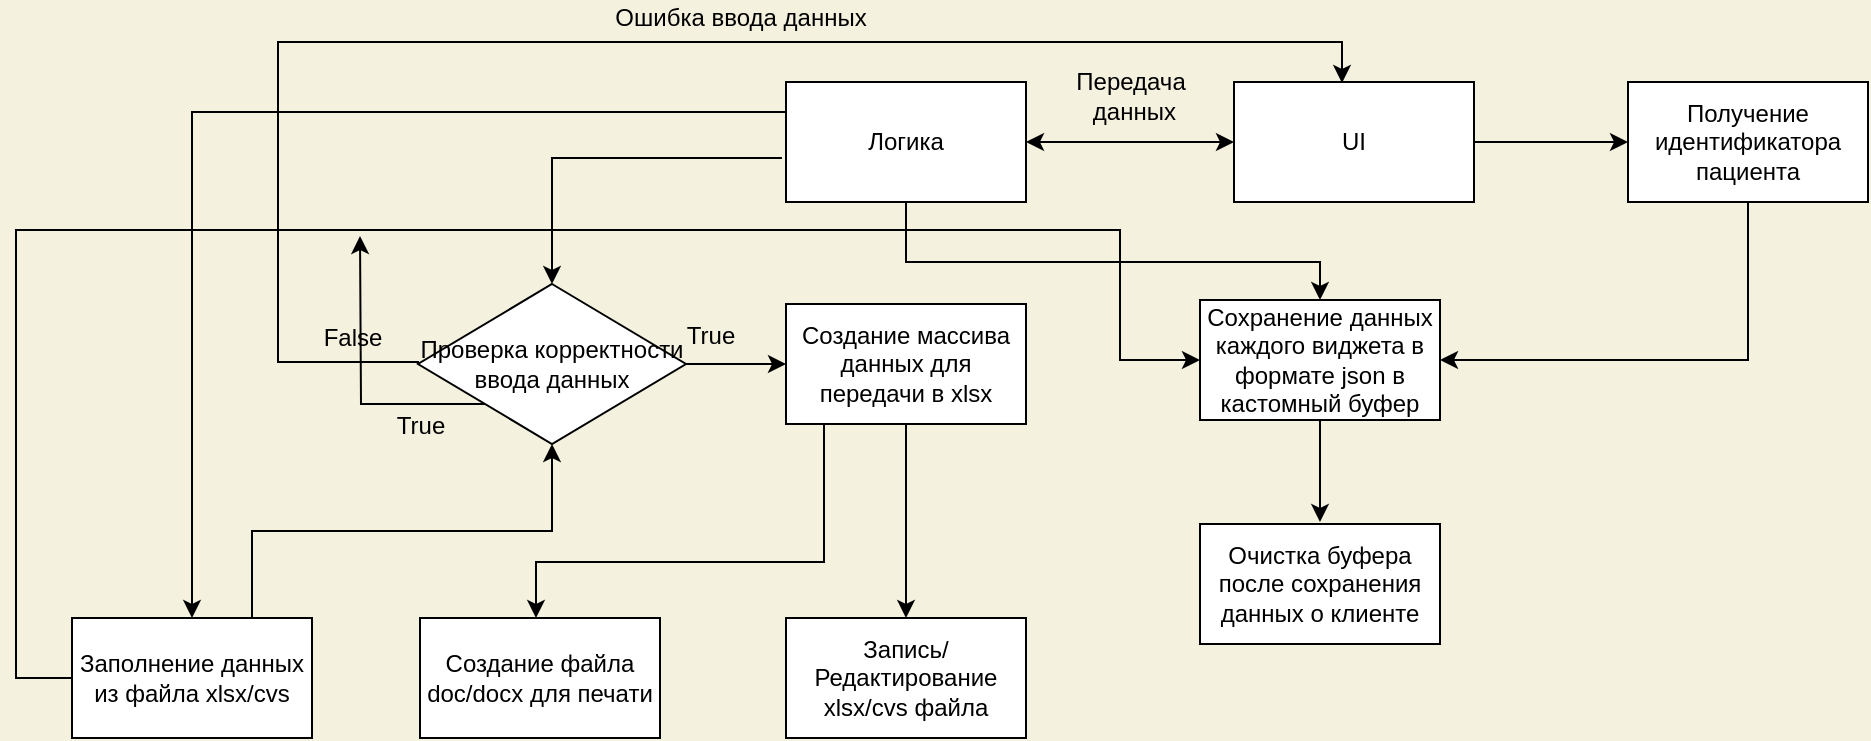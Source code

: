 <mxfile version="16.5.6" type="github" pages="3"><diagram id="EUME-4nJLPaShOcg0Rpn" name="Page-1"><mxGraphModel dx="1186" dy="796" grid="0" gridSize="10" guides="1" tooltips="1" connect="1" arrows="1" fold="1" page="1" pageScale="1" pageWidth="30000" pageHeight="1169" background="#F4F1DE" math="0" shadow="0"><root><mxCell id="0"/><mxCell id="1" parent="0"/><mxCell id="2-fNMXM3kYaus5Lt3lLv-24" style="edgeStyle=orthogonalEdgeStyle;rounded=0;orthogonalLoop=1;jettySize=auto;html=1;exitX=0;exitY=0.25;exitDx=0;exitDy=0;" edge="1" parent="1" source="2-fNMXM3kYaus5Lt3lLv-1" target="2-fNMXM3kYaus5Lt3lLv-23"><mxGeometry relative="1" as="geometry"/></mxCell><mxCell id="2-fNMXM3kYaus5Lt3lLv-33" style="edgeStyle=orthogonalEdgeStyle;rounded=0;orthogonalLoop=1;jettySize=auto;html=1;" edge="1" parent="1" source="2-fNMXM3kYaus5Lt3lLv-1" target="2-fNMXM3kYaus5Lt3lLv-32"><mxGeometry relative="1" as="geometry"><Array as="points"><mxPoint x="729" y="384"/><mxPoint x="936" y="384"/></Array></mxGeometry></mxCell><mxCell id="2-fNMXM3kYaus5Lt3lLv-1" value="Логика" style="rounded=0;whiteSpace=wrap;html=1;" vertex="1" parent="1"><mxGeometry x="669" y="294" width="120" height="60" as="geometry"/></mxCell><mxCell id="2-fNMXM3kYaus5Lt3lLv-30" style="edgeStyle=orthogonalEdgeStyle;rounded=0;orthogonalLoop=1;jettySize=auto;html=1;" edge="1" parent="1" source="2-fNMXM3kYaus5Lt3lLv-2" target="2-fNMXM3kYaus5Lt3lLv-29"><mxGeometry relative="1" as="geometry"/></mxCell><mxCell id="2-fNMXM3kYaus5Lt3lLv-2" value="UI" style="rounded=0;whiteSpace=wrap;html=1;" vertex="1" parent="1"><mxGeometry x="893" y="294" width="120" height="60" as="geometry"/></mxCell><mxCell id="2-fNMXM3kYaus5Lt3lLv-3" value="" style="endArrow=classic;startArrow=classic;html=1;rounded=0;entryX=0;entryY=0.5;entryDx=0;entryDy=0;exitX=1;exitY=0.5;exitDx=0;exitDy=0;" edge="1" parent="1" source="2-fNMXM3kYaus5Lt3lLv-1" target="2-fNMXM3kYaus5Lt3lLv-2"><mxGeometry width="50" height="50" relative="1" as="geometry"><mxPoint x="819" y="356" as="sourcePoint"/><mxPoint x="869" y="306" as="targetPoint"/></mxGeometry></mxCell><mxCell id="2-fNMXM3kYaus5Lt3lLv-18" style="edgeStyle=orthogonalEdgeStyle;rounded=0;orthogonalLoop=1;jettySize=auto;html=1;entryX=0.45;entryY=0.008;entryDx=0;entryDy=0;entryPerimeter=0;exitX=0;exitY=0.5;exitDx=0;exitDy=0;" edge="1" parent="1" source="2-fNMXM3kYaus5Lt3lLv-26" target="2-fNMXM3kYaus5Lt3lLv-2"><mxGeometry relative="1" as="geometry"><mxPoint x="484" y="434" as="sourcePoint"/><Array as="points"><mxPoint x="485" y="434"/><mxPoint x="415" y="434"/><mxPoint x="415" y="274"/><mxPoint x="947" y="274"/></Array></mxGeometry></mxCell><mxCell id="2-fNMXM3kYaus5Lt3lLv-21" style="edgeStyle=orthogonalEdgeStyle;rounded=0;orthogonalLoop=1;jettySize=auto;html=1;exitX=1;exitY=0.5;exitDx=0;exitDy=0;" edge="1" parent="1" source="2-fNMXM3kYaus5Lt3lLv-26" target="2-fNMXM3kYaus5Lt3lLv-7"><mxGeometry relative="1" as="geometry"><mxPoint x="604" y="434" as="sourcePoint"/></mxGeometry></mxCell><mxCell id="2-fNMXM3kYaus5Lt3lLv-6" value="" style="endArrow=classic;html=1;rounded=0;entryX=0.5;entryY=0;entryDx=0;entryDy=0;exitX=-0.017;exitY=0.633;exitDx=0;exitDy=0;exitPerimeter=0;" edge="1" parent="1" source="2-fNMXM3kYaus5Lt3lLv-1" target="2-fNMXM3kYaus5Lt3lLv-26"><mxGeometry width="50" height="50" relative="1" as="geometry"><mxPoint x="667" y="323" as="sourcePoint"/><mxPoint x="544" y="404" as="targetPoint"/><Array as="points"><mxPoint x="552" y="332"/></Array></mxGeometry></mxCell><mxCell id="2-fNMXM3kYaus5Lt3lLv-12" style="edgeStyle=orthogonalEdgeStyle;rounded=0;orthogonalLoop=1;jettySize=auto;html=1;entryX=0.5;entryY=0;entryDx=0;entryDy=0;" edge="1" parent="1" source="2-fNMXM3kYaus5Lt3lLv-7" target="2-fNMXM3kYaus5Lt3lLv-11"><mxGeometry relative="1" as="geometry"/></mxCell><mxCell id="2-fNMXM3kYaus5Lt3lLv-14" style="edgeStyle=orthogonalEdgeStyle;rounded=0;orthogonalLoop=1;jettySize=auto;html=1;exitX=0.192;exitY=0.992;exitDx=0;exitDy=0;exitPerimeter=0;" edge="1" parent="1" source="2-fNMXM3kYaus5Lt3lLv-7" target="2-fNMXM3kYaus5Lt3lLv-13"><mxGeometry relative="1" as="geometry"><Array as="points"><mxPoint x="669" y="464"/><mxPoint x="669" y="453"/><mxPoint x="688" y="453"/><mxPoint x="688" y="534"/><mxPoint x="544" y="534"/></Array></mxGeometry></mxCell><mxCell id="2-fNMXM3kYaus5Lt3lLv-7" value="Создание массива данных для передачи в xlsx" style="rounded=0;whiteSpace=wrap;html=1;" vertex="1" parent="1"><mxGeometry x="669" y="405" width="120" height="60" as="geometry"/></mxCell><mxCell id="2-fNMXM3kYaus5Lt3lLv-10" value="Передача&lt;br&gt;&amp;nbsp;данных" style="text;html=1;align=center;verticalAlign=middle;resizable=0;points=[];autosize=1;strokeColor=none;fillColor=none;" vertex="1" parent="1"><mxGeometry x="808" y="285" width="66" height="32" as="geometry"/></mxCell><mxCell id="2-fNMXM3kYaus5Lt3lLv-11" value="Запись/Редактирование xlsx/cvs файла" style="rounded=0;whiteSpace=wrap;html=1;" vertex="1" parent="1"><mxGeometry x="669" y="562" width="120" height="60" as="geometry"/></mxCell><mxCell id="2-fNMXM3kYaus5Lt3lLv-13" value="Создание файла doc/docx для печати" style="rounded=0;whiteSpace=wrap;html=1;" vertex="1" parent="1"><mxGeometry x="486" y="562" width="120" height="60" as="geometry"/></mxCell><mxCell id="2-fNMXM3kYaus5Lt3lLv-19" value="Ошибка ввода данных" style="text;html=1;align=center;verticalAlign=middle;resizable=0;points=[];autosize=1;strokeColor=none;fillColor=none;" vertex="1" parent="1"><mxGeometry x="577" y="253" width="138" height="18" as="geometry"/></mxCell><mxCell id="2-fNMXM3kYaus5Lt3lLv-20" value="False" style="text;html=1;align=center;verticalAlign=middle;resizable=0;points=[];autosize=1;strokeColor=none;fillColor=none;" vertex="1" parent="1"><mxGeometry x="432" y="413" width="40" height="18" as="geometry"/></mxCell><mxCell id="2-fNMXM3kYaus5Lt3lLv-22" value="True" style="text;html=1;align=center;verticalAlign=middle;resizable=0;points=[];autosize=1;strokeColor=none;fillColor=none;" vertex="1" parent="1"><mxGeometry x="614" y="412" width="34" height="18" as="geometry"/></mxCell><mxCell id="2-fNMXM3kYaus5Lt3lLv-25" style="edgeStyle=orthogonalEdgeStyle;rounded=0;orthogonalLoop=1;jettySize=auto;html=1;exitX=0.75;exitY=0;exitDx=0;exitDy=0;entryX=0.5;entryY=1;entryDx=0;entryDy=0;" edge="1" parent="1" source="2-fNMXM3kYaus5Lt3lLv-23" target="2-fNMXM3kYaus5Lt3lLv-26"><mxGeometry relative="1" as="geometry"><mxPoint x="544" y="464" as="targetPoint"/></mxGeometry></mxCell><mxCell id="2-fNMXM3kYaus5Lt3lLv-37" style="edgeStyle=orthogonalEdgeStyle;rounded=0;orthogonalLoop=1;jettySize=auto;html=1;entryX=0;entryY=0.5;entryDx=0;entryDy=0;" edge="1" parent="1" source="2-fNMXM3kYaus5Lt3lLv-23" target="2-fNMXM3kYaus5Lt3lLv-32"><mxGeometry relative="1" as="geometry"><Array as="points"><mxPoint x="284" y="592"/><mxPoint x="284" y="368"/><mxPoint x="836" y="368"/><mxPoint x="836" y="433"/></Array></mxGeometry></mxCell><mxCell id="2-fNMXM3kYaus5Lt3lLv-23" value="Заполнение данных из файла xlsx/cvs" style="whiteSpace=wrap;html=1;" vertex="1" parent="1"><mxGeometry x="312" y="562" width="120" height="60" as="geometry"/></mxCell><mxCell id="2-fNMXM3kYaus5Lt3lLv-39" style="edgeStyle=orthogonalEdgeStyle;rounded=0;orthogonalLoop=1;jettySize=auto;html=1;exitX=0;exitY=1;exitDx=0;exitDy=0;" edge="1" parent="1" source="2-fNMXM3kYaus5Lt3lLv-26"><mxGeometry relative="1" as="geometry"><mxPoint x="456" y="371" as="targetPoint"/></mxGeometry></mxCell><mxCell id="2-fNMXM3kYaus5Lt3lLv-26" value="Проверка корректности ввода данных" style="rhombus;whiteSpace=wrap;html=1;" vertex="1" parent="1"><mxGeometry x="485" y="395" width="134" height="80" as="geometry"/></mxCell><mxCell id="2-fNMXM3kYaus5Lt3lLv-27" value="True" style="text;html=1;align=center;verticalAlign=middle;resizable=0;points=[];autosize=1;strokeColor=none;fillColor=none;" vertex="1" parent="1"><mxGeometry x="469" y="457" width="34" height="18" as="geometry"/></mxCell><mxCell id="2-fNMXM3kYaus5Lt3lLv-34" style="edgeStyle=orthogonalEdgeStyle;rounded=0;orthogonalLoop=1;jettySize=auto;html=1;entryX=1;entryY=0.5;entryDx=0;entryDy=0;" edge="1" parent="1" source="2-fNMXM3kYaus5Lt3lLv-29" target="2-fNMXM3kYaus5Lt3lLv-32"><mxGeometry relative="1" as="geometry"><Array as="points"><mxPoint x="1150" y="433"/></Array></mxGeometry></mxCell><mxCell id="2-fNMXM3kYaus5Lt3lLv-29" value="Получение идентификатора пациента" style="whiteSpace=wrap;html=1;" vertex="1" parent="1"><mxGeometry x="1090" y="294" width="120" height="60" as="geometry"/></mxCell><mxCell id="2-fNMXM3kYaus5Lt3lLv-35" style="edgeStyle=orthogonalEdgeStyle;rounded=0;orthogonalLoop=1;jettySize=auto;html=1;" edge="1" parent="1" source="2-fNMXM3kYaus5Lt3lLv-32"><mxGeometry relative="1" as="geometry"><mxPoint x="936" y="514" as="targetPoint"/></mxGeometry></mxCell><mxCell id="2-fNMXM3kYaus5Lt3lLv-32" value="Сохранение данных каждого виджета в формате json в кастомный буфер" style="whiteSpace=wrap;html=1;" vertex="1" parent="1"><mxGeometry x="876" y="403" width="120" height="60" as="geometry"/></mxCell><mxCell id="2-fNMXM3kYaus5Lt3lLv-36" value="Очистка буфера после сохранения данных о клиенте" style="whiteSpace=wrap;html=1;" vertex="1" parent="1"><mxGeometry x="876" y="515" width="120" height="60" as="geometry"/></mxCell></root></mxGraphModel></diagram><diagram id="5IzOzoTy-IMhE_C3o_mc" name="Page-2"><mxGraphModel dx="31186" dy="1965" grid="0" gridSize="10" guides="1" tooltips="1" connect="1" arrows="1" fold="1" page="1" pageScale="1" pageWidth="30000" pageHeight="1169" background="#F4F1DE" math="0" shadow="0"><root><mxCell id="eIb3Op5Rib40uj91coKR-0"/><mxCell id="eIb3Op5Rib40uj91coKR-1" parent="eIb3Op5Rib40uj91coKR-0"/><mxCell id="eIb3Op5Rib40uj91coKR-7" style="edgeStyle=orthogonalEdgeStyle;curved=0;rounded=1;orthogonalLoop=1;jettySize=auto;html=1;entryX=0;entryY=0.75;entryDx=0;entryDy=0;fontColor=#000000;strokeColor=#000000;fillColor=#F2CC8F;" edge="1" parent="eIb3Op5Rib40uj91coKR-1" source="eIb3Op5Rib40uj91coKR-2" target="eIb3Op5Rib40uj91coKR-5"><mxGeometry relative="1" as="geometry"><Array as="points"><mxPoint x="310" y="180"/><mxPoint x="310" y="285"/></Array></mxGeometry></mxCell><mxCell id="eIb3Op5Rib40uj91coKR-11" style="edgeStyle=orthogonalEdgeStyle;curved=0;rounded=1;orthogonalLoop=1;jettySize=auto;html=1;exitX=1;exitY=0.25;exitDx=0;exitDy=0;entryX=0.5;entryY=0;entryDx=0;entryDy=0;fontColor=#000000;strokeColor=#000000;fillColor=#F2CC8F;" edge="1" parent="eIb3Op5Rib40uj91coKR-1" source="eIb3Op5Rib40uj91coKR-2" target="eIb3Op5Rib40uj91coKR-5"><mxGeometry relative="1" as="geometry"/></mxCell><mxCell id="eIb3Op5Rib40uj91coKR-2" value="Получить требования к стаду" style="rounded=0;whiteSpace=wrap;html=1;fontColor=#393C56;strokeColor=#000000;fillColor=#FFFFFF;" vertex="1" parent="eIb3Op5Rib40uj91coKR-1"><mxGeometry x="100" y="120" width="120" height="70" as="geometry"/></mxCell><mxCell id="eIb3Op5Rib40uj91coKR-3" value="" style="endArrow=classic;html=1;rounded=1;fontColor=#393C56;strokeColor=#000000;fillColor=#F2CC8F;edgeStyle=orthogonalEdgeStyle;curved=0;" edge="1" parent="eIb3Op5Rib40uj91coKR-1"><mxGeometry relative="1" as="geometry"><mxPoint y="159.5" as="sourcePoint"/><mxPoint x="100" y="159.5" as="targetPoint"/></mxGeometry></mxCell><mxCell id="eIb3Op5Rib40uj91coKR-4" value="Заказ" style="edgeLabel;resizable=0;html=1;align=center;verticalAlign=middle;rounded=0;fontColor=#000000;strokeColor=#000000;fillColor=#FFFFFF;labelBorderColor=none;labelBackgroundColor=none;" connectable="0" vertex="1" parent="eIb3Op5Rib40uj91coKR-3"><mxGeometry relative="1" as="geometry"><mxPoint y="-10" as="offset"/></mxGeometry></mxCell><mxCell id="eIb3Op5Rib40uj91coKR-9" style="edgeStyle=orthogonalEdgeStyle;curved=0;rounded=1;orthogonalLoop=1;jettySize=auto;html=1;entryX=0;entryY=0.5;entryDx=0;entryDy=0;fontColor=#000000;strokeColor=#000000;fillColor=#F2CC8F;" edge="1" parent="eIb3Op5Rib40uj91coKR-1" source="eIb3Op5Rib40uj91coKR-5" target="eIb3Op5Rib40uj91coKR-6"><mxGeometry relative="1" as="geometry"><Array as="points"><mxPoint x="640" y="250"/><mxPoint x="640" y="350"/></Array></mxGeometry></mxCell><mxCell id="eIb3Op5Rib40uj91coKR-38" style="edgeStyle=orthogonalEdgeStyle;curved=0;rounded=1;orthogonalLoop=1;jettySize=auto;html=1;exitX=1;exitY=0.75;exitDx=0;exitDy=0;fontColor=#000000;strokeColor=#000000;fillColor=#F2CC8F;entryX=0.9;entryY=1.017;entryDx=0;entryDy=0;entryPerimeter=0;" edge="1" parent="eIb3Op5Rib40uj91coKR-1" source="eIb3Op5Rib40uj91coKR-5" target="eIb3Op5Rib40uj91coKR-5"><mxGeometry relative="1" as="geometry"><mxPoint x="590" y="340" as="targetPoint"/><Array as="points"><mxPoint x="610" y="285"/><mxPoint x="610" y="350"/><mxPoint x="508" y="350"/></Array></mxGeometry></mxCell><mxCell id="eIb3Op5Rib40uj91coKR-5" value="Вырастить &lt;br&gt;стадо свиней" style="rounded=0;whiteSpace=wrap;html=1;labelBackgroundColor=none;fontColor=#000000;strokeColor=#000000;fillColor=#FFFFFF;" vertex="1" parent="eIb3Op5Rib40uj91coKR-1"><mxGeometry x="400" y="240" width="120" height="60" as="geometry"/></mxCell><mxCell id="eIb3Op5Rib40uj91coKR-15" style="edgeStyle=orthogonalEdgeStyle;curved=0;rounded=1;orthogonalLoop=1;jettySize=auto;html=1;exitX=1.009;exitY=0.155;exitDx=0;exitDy=0;entryX=0;entryY=0.25;entryDx=0;entryDy=0;fontColor=#000000;strokeColor=#000000;fillColor=#F2CC8F;exitPerimeter=0;" edge="1" parent="eIb3Op5Rib40uj91coKR-1" source="eIb3Op5Rib40uj91coKR-6" target="eIb3Op5Rib40uj91coKR-5"><mxGeometry relative="1" as="geometry"><Array as="points"><mxPoint x="900" y="322"/><mxPoint x="900" y="180"/><mxPoint x="360" y="180"/><mxPoint x="360" y="255"/></Array></mxGeometry></mxCell><mxCell id="eIb3Op5Rib40uj91coKR-6" value="Проконтролировать вес каждой свиньи" style="rounded=0;whiteSpace=wrap;html=1;labelBackgroundColor=none;fontColor=#000000;strokeColor=#000000;fillColor=#FFFFFF;" vertex="1" parent="eIb3Op5Rib40uj91coKR-1"><mxGeometry x="760" y="310" width="120" height="80" as="geometry"/></mxCell><mxCell id="eIb3Op5Rib40uj91coKR-8" value="Данные о&lt;br&gt;&amp;nbsp;готовом стаде" style="text;html=1;align=center;verticalAlign=middle;resizable=0;points=[];autosize=1;strokeColor=none;fillColor=none;fontColor=#000000;" vertex="1" parent="eIb3Op5Rib40uj91coKR-1"><mxGeometry x="225" y="140" width="100" height="30" as="geometry"/></mxCell><mxCell id="eIb3Op5Rib40uj91coKR-10" value="Подрощенная&lt;br&gt;&amp;nbsp;свинья" style="text;html=1;align=center;verticalAlign=middle;resizable=0;points=[];autosize=1;strokeColor=none;fillColor=none;fontColor=#000000;" vertex="1" parent="eIb3Op5Rib40uj91coKR-1"><mxGeometry x="530" y="210" width="90" height="30" as="geometry"/></mxCell><mxCell id="eIb3Op5Rib40uj91coKR-12" value="Требования к стаду" style="text;html=1;align=center;verticalAlign=middle;resizable=0;points=[];autosize=1;strokeColor=none;fillColor=none;fontColor=#000000;" vertex="1" parent="eIb3Op5Rib40uj91coKR-1"><mxGeometry x="255" y="110" width="130" height="20" as="geometry"/></mxCell><mxCell id="eIb3Op5Rib40uj91coKR-13" value="" style="endArrow=classic;html=1;rounded=1;fontColor=#000000;strokeColor=#000000;fillColor=#F2CC8F;edgeStyle=orthogonalEdgeStyle;curved=0;entryX=0.107;entryY=0.992;entryDx=0;entryDy=0;entryPerimeter=0;" edge="1" parent="eIb3Op5Rib40uj91coKR-1" target="eIb3Op5Rib40uj91coKR-5"><mxGeometry relative="1" as="geometry"><mxPoint x="200" y="400" as="sourcePoint"/><mxPoint x="300" y="400" as="targetPoint"/></mxGeometry></mxCell><mxCell id="eIb3Op5Rib40uj91coKR-14" value="Фермер" style="edgeLabel;resizable=0;html=1;align=center;verticalAlign=middle;rounded=0;labelBackgroundColor=none;fontColor=#000000;strokeColor=#000000;fillColor=#FFFFFF;" connectable="0" vertex="1" parent="eIb3Op5Rib40uj91coKR-13"><mxGeometry relative="1" as="geometry"><mxPoint y="-10" as="offset"/></mxGeometry></mxCell><mxCell id="eIb3Op5Rib40uj91coKR-16" value="Не прошедшая весовой контроль свинья" style="text;html=1;strokeColor=none;fillColor=none;align=center;verticalAlign=middle;whiteSpace=wrap;rounded=0;labelBackgroundColor=none;fontColor=#000000;" vertex="1" parent="eIb3Op5Rib40uj91coKR-1"><mxGeometry x="900" y="220" width="120" height="30" as="geometry"/></mxCell><mxCell id="eIb3Op5Rib40uj91coKR-18" value="" style="endArrow=classic;html=1;rounded=1;fontColor=#000000;strokeColor=#000000;fillColor=#F2CC8F;edgeStyle=orthogonalEdgeStyle;curved=0;entryX=0.815;entryY=1.048;entryDx=0;entryDy=0;entryPerimeter=0;" edge="1" parent="eIb3Op5Rib40uj91coKR-1" target="eIb3Op5Rib40uj91coKR-2"><mxGeometry relative="1" as="geometry"><mxPoint x="198" y="560" as="sourcePoint"/><mxPoint x="190" y="400" as="targetPoint"/></mxGeometry></mxCell><mxCell id="eIb3Op5Rib40uj91coKR-21" value="" style="endArrow=classic;html=1;rounded=1;fontColor=#000000;strokeColor=#000000;fillColor=#F2CC8F;edgeStyle=orthogonalEdgeStyle;curved=0;" edge="1" parent="eIb3Op5Rib40uj91coKR-1"><mxGeometry relative="1" as="geometry"><mxPoint x="160" y="550" as="sourcePoint"/><mxPoint x="160" y="190" as="targetPoint"/><Array as="points"><mxPoint x="160" y="567"/><mxPoint x="160" y="200"/></Array></mxGeometry></mxCell><mxCell id="eIb3Op5Rib40uj91coKR-24" value="" style="endArrow=classic;html=1;rounded=1;fontColor=#000000;strokeColor=#000000;fillColor=#F2CC8F;edgeStyle=orthogonalEdgeStyle;curved=0;entryX=0.5;entryY=1;entryDx=0;entryDy=0;" edge="1" parent="eIb3Op5Rib40uj91coKR-1" target="eIb3Op5Rib40uj91coKR-6"><mxGeometry relative="1" as="geometry"><mxPoint x="160" y="520" as="sourcePoint"/><mxPoint x="260" y="520" as="targetPoint"/></mxGeometry></mxCell><mxCell id="eIb3Op5Rib40uj91coKR-25" value="Заказчик" style="edgeLabel;resizable=0;html=1;align=center;verticalAlign=middle;rounded=0;labelBackgroundColor=none;fontColor=#000000;strokeColor=#000000;fillColor=#FFFFFF;" connectable="0" vertex="1" parent="eIb3Op5Rib40uj91coKR-24"><mxGeometry relative="1" as="geometry"><mxPoint y="-10" as="offset"/></mxGeometry></mxCell><mxCell id="eIb3Op5Rib40uj91coKR-26" value="" style="endArrow=classic;html=1;rounded=1;fontColor=#000000;strokeColor=#000000;fillColor=#F2CC8F;edgeStyle=orthogonalEdgeStyle;curved=0;" edge="1" parent="eIb3Op5Rib40uj91coKR-1"><mxGeometry relative="1" as="geometry"><mxPoint x="880" y="340" as="sourcePoint"/><mxPoint x="980" y="340" as="targetPoint"/></mxGeometry></mxCell><mxCell id="eIb3Op5Rib40uj91coKR-27" value="Прибль" style="edgeLabel;resizable=0;html=1;align=center;verticalAlign=middle;rounded=0;labelBackgroundColor=none;fontColor=#000000;strokeColor=#000000;fillColor=#FFFFFF;" connectable="0" vertex="1" parent="eIb3Op5Rib40uj91coKR-26"><mxGeometry relative="1" as="geometry"><mxPoint y="-10" as="offset"/></mxGeometry></mxCell><mxCell id="eIb3Op5Rib40uj91coKR-30" value="" style="endArrow=classic;html=1;rounded=1;fontColor=#000000;strokeColor=#000000;fillColor=#F2CC8F;edgeStyle=orthogonalEdgeStyle;curved=0;" edge="1" parent="eIb3Op5Rib40uj91coKR-1"><mxGeometry relative="1" as="geometry"><mxPoint x="880" y="370" as="sourcePoint"/><mxPoint x="980" y="370" as="targetPoint"/></mxGeometry></mxCell><mxCell id="eIb3Op5Rib40uj91coKR-31" value="Стадо свиней" style="edgeLabel;resizable=0;html=1;align=center;verticalAlign=middle;rounded=0;labelBackgroundColor=none;fontColor=#000000;strokeColor=#000000;fillColor=#FFFFFF;" connectable="0" vertex="1" parent="eIb3Op5Rib40uj91coKR-30"><mxGeometry relative="1" as="geometry"><mxPoint y="-10" as="offset"/></mxGeometry></mxCell><mxCell id="eIb3Op5Rib40uj91coKR-32" value="" style="endArrow=classic;html=1;rounded=1;fontColor=#000000;strokeColor=#000000;fillColor=#F2CC8F;edgeStyle=orthogonalEdgeStyle;curved=0;entryX=0.5;entryY=1;entryDx=0;entryDy=0;" edge="1" parent="eIb3Op5Rib40uj91coKR-1" target="eIb3Op5Rib40uj91coKR-5"><mxGeometry relative="1" as="geometry"><mxPoint x="460" y="560" as="sourcePoint"/><mxPoint x="460" y="450" as="targetPoint"/></mxGeometry></mxCell><mxCell id="eIb3Op5Rib40uj91coKR-33" value="Корм" style="edgeLabel;resizable=0;html=1;align=center;verticalAlign=middle;rounded=0;labelBackgroundColor=none;fontColor=#000000;strokeColor=#000000;fillColor=#FFFFFF;" connectable="0" vertex="1" parent="eIb3Op5Rib40uj91coKR-32"><mxGeometry relative="1" as="geometry"><mxPoint x="-20" y="-15" as="offset"/></mxGeometry></mxCell><mxCell id="eIb3Op5Rib40uj91coKR-34" value="" style="endArrow=classic;html=1;rounded=1;fontColor=#000000;strokeColor=#000000;fillColor=#F2CC8F;edgeStyle=orthogonalEdgeStyle;curved=0;entryX=0.75;entryY=1;entryDx=0;entryDy=0;" edge="1" parent="eIb3Op5Rib40uj91coKR-1" target="eIb3Op5Rib40uj91coKR-5"><mxGeometry relative="1" as="geometry"><mxPoint x="502" y="560" as="sourcePoint"/><mxPoint x="510" y="450" as="targetPoint"/><Array as="points"><mxPoint x="490" y="560"/></Array></mxGeometry></mxCell><mxCell id="eIb3Op5Rib40uj91coKR-35" value="Помещение" style="edgeLabel;resizable=0;html=1;align=center;verticalAlign=middle;rounded=0;labelBackgroundColor=none;fontColor=#000000;strokeColor=#000000;fillColor=#FFFFFF;" connectable="0" vertex="1" parent="eIb3Op5Rib40uj91coKR-34"><mxGeometry relative="1" as="geometry"><mxPoint x="38" y="-12" as="offset"/></mxGeometry></mxCell><mxCell id="eIb3Op5Rib40uj91coKR-39" value="Витамины" style="text;html=1;align=center;verticalAlign=middle;resizable=0;points=[];autosize=1;strokeColor=none;fillColor=none;fontColor=#000000;" vertex="1" parent="eIb3Op5Rib40uj91coKR-1"><mxGeometry x="520" y="330" width="70" height="20" as="geometry"/></mxCell><mxCell id="eIb3Op5Rib40uj91coKR-40" value="" style="endArrow=classic;html=1;rounded=1;fontColor=#000000;strokeColor=#000000;fillColor=#F2CC8F;edgeStyle=orthogonalEdgeStyle;curved=0;entryX=0.151;entryY=-0.021;entryDx=0;entryDy=0;entryPerimeter=0;" edge="1" parent="eIb3Op5Rib40uj91coKR-1"><mxGeometry relative="1" as="geometry"><mxPoint x="118" y="1.47" as="sourcePoint"/><mxPoint x="118.12" y="120.0" as="targetPoint"/><Array as="points"><mxPoint x="118" y="1.47"/></Array></mxGeometry></mxCell><mxCell id="eIb3Op5Rib40uj91coKR-41" value="Законодательство&lt;br&gt;&amp;nbsp;РФ" style="edgeLabel;resizable=0;html=1;align=center;verticalAlign=middle;rounded=0;labelBackgroundColor=none;fontColor=#000000;strokeColor=#000000;fillColor=#FFFFFF;" connectable="0" vertex="1" parent="eIb3Op5Rib40uj91coKR-40"><mxGeometry relative="1" as="geometry"><mxPoint x="-57" y="-22" as="offset"/></mxGeometry></mxCell><mxCell id="eIb3Op5Rib40uj91coKR-42" value="" style="endArrow=classic;html=1;rounded=1;fontColor=#000000;strokeColor=#000000;fillColor=#F2CC8F;edgeStyle=orthogonalEdgeStyle;curved=0;entryX=0.159;entryY=-0.03;entryDx=0;entryDy=0;entryPerimeter=0;" edge="1" parent="eIb3Op5Rib40uj91coKR-1" target="eIb3Op5Rib40uj91coKR-5"><mxGeometry relative="1" as="geometry"><mxPoint x="120" y="40" as="sourcePoint"/><mxPoint x="220" y="40" as="targetPoint"/></mxGeometry></mxCell><mxCell id="eIb3Op5Rib40uj91coKR-43" value="" style="edgeLabel;resizable=0;html=1;align=center;verticalAlign=middle;rounded=0;labelBackgroundColor=none;fontColor=#000000;strokeColor=#000000;fillColor=#FFFFFF;" connectable="0" vertex="1" parent="eIb3Op5Rib40uj91coKR-42"><mxGeometry relative="1" as="geometry"/></mxCell><mxCell id="eIb3Op5Rib40uj91coKR-44" value="" style="endArrow=classic;html=1;rounded=1;fontColor=#000000;strokeColor=#000000;fillColor=#F2CC8F;edgeStyle=orthogonalEdgeStyle;curved=0;entryX=0.5;entryY=0;entryDx=0;entryDy=0;" edge="1" parent="eIb3Op5Rib40uj91coKR-1" target="eIb3Op5Rib40uj91coKR-6"><mxGeometry relative="1" as="geometry"><mxPoint x="460" y="150" as="sourcePoint"/><mxPoint x="560" y="150" as="targetPoint"/></mxGeometry></mxCell><mxCell id="eIb3Op5Rib40uj91coKR-46" value="" style="endArrow=classic;html=1;rounded=1;fontColor=#000000;strokeColor=#000000;fillColor=#F2CC8F;edgeStyle=orthogonalEdgeStyle;curved=0;entryX=0.5;entryY=0;entryDx=0;entryDy=0;" edge="1" parent="eIb3Op5Rib40uj91coKR-1"><mxGeometry relative="1" as="geometry"><mxPoint x="490" y="17" as="sourcePoint"/><mxPoint x="170" y="120" as="targetPoint"/><Array as="points"><mxPoint x="490" y="17"/><mxPoint x="170" y="17"/></Array></mxGeometry></mxCell><mxCell id="eIb3Op5Rib40uj91coKR-47" value="&lt;font style=&quot;font-size: 11px&quot;&gt;&lt;span style=&quot;font-family: &amp;#34;arial&amp;#34; , sans-serif ; text-align: left&quot;&gt;ГОСТ&lt;/span&gt;&lt;span style=&quot;font-family: &amp;#34;arial&amp;#34; , sans-serif ; text-align: left&quot;&gt;&amp;nbsp;31476-2012&lt;br&gt;&amp;nbsp;&lt;/span&gt;&lt;span style=&quot;font-family: &amp;#34;arial&amp;#34; , sans-serif ; text-align: left&quot;&gt;Свиньи&lt;/span&gt;&lt;span style=&quot;font-family: &amp;#34;arial&amp;#34; , sans-serif ; text-align: left&quot;&gt;&amp;nbsp;для убоя&lt;/span&gt;&lt;/font&gt;" style="edgeLabel;resizable=0;html=1;align=center;verticalAlign=middle;rounded=0;labelBackgroundColor=none;fontColor=#000000;strokeColor=#000000;fillColor=#FFFFFF;" connectable="0" vertex="1" parent="eIb3Op5Rib40uj91coKR-46"><mxGeometry relative="1" as="geometry"><mxPoint x="264" y="6" as="offset"/></mxGeometry></mxCell><mxCell id="eIb3Op5Rib40uj91coKR-48" value="" style="endArrow=classic;html=1;rounded=1;fontColor=#000000;strokeColor=#000000;fillColor=#F2CC8F;edgeStyle=orthogonalEdgeStyle;curved=0;entryX=0.75;entryY=0;entryDx=0;entryDy=0;" edge="1" parent="eIb3Op5Rib40uj91coKR-1" target="eIb3Op5Rib40uj91coKR-5"><mxGeometry relative="1" as="geometry"><mxPoint x="490" as="sourcePoint"/><mxPoint x="550" y="10" as="targetPoint"/></mxGeometry></mxCell><mxCell id="eIb3Op5Rib40uj91coKR-49" value="" style="edgeLabel;resizable=0;html=1;align=center;verticalAlign=middle;rounded=0;labelBackgroundColor=none;fontColor=#000000;strokeColor=#000000;fillColor=#FFFFFF;" connectable="0" vertex="1" parent="eIb3Op5Rib40uj91coKR-48"><mxGeometry relative="1" as="geometry"/></mxCell><mxCell id="eIb3Op5Rib40uj91coKR-50" value="" style="endArrow=classic;html=1;rounded=1;fontColor=#000000;strokeColor=#000000;fillColor=#F2CC8F;edgeStyle=orthogonalEdgeStyle;curved=0;entryX=0.25;entryY=0;entryDx=0;entryDy=0;" edge="1" parent="eIb3Op5Rib40uj91coKR-1" target="eIb3Op5Rib40uj91coKR-6"><mxGeometry relative="1" as="geometry"><mxPoint x="420" y="110" as="sourcePoint"/><mxPoint x="520" y="110" as="targetPoint"/></mxGeometry></mxCell><mxCell id="eIb3Op5Rib40uj91coKR-51" value="" style="edgeLabel;resizable=0;html=1;align=center;verticalAlign=middle;rounded=0;labelBackgroundColor=none;fontColor=#000000;strokeColor=#000000;fillColor=#FFFFFF;" connectable="0" vertex="1" parent="eIb3Op5Rib40uj91coKR-50"><mxGeometry relative="1" as="geometry"/></mxCell><mxCell id="eIb3Op5Rib40uj91coKR-52" value="" style="endArrow=classic;html=1;rounded=1;fontColor=#000000;strokeColor=#000000;fillColor=#F2CC8F;edgeStyle=orthogonalEdgeStyle;curved=0;entryX=0.25;entryY=1;entryDx=0;entryDy=0;" edge="1" parent="eIb3Op5Rib40uj91coKR-1" target="eIb3Op5Rib40uj91coKR-6"><mxGeometry relative="1" as="geometry"><mxPoint x="198" y="487" as="sourcePoint"/><mxPoint x="261" y="487" as="targetPoint"/><Array as="points"><mxPoint x="790" y="487"/></Array></mxGeometry></mxCell><mxCell id="eIb3Op5Rib40uj91coKR-54" value="" style="endArrow=classic;html=1;rounded=1;fontColor=#000000;strokeColor=#000000;fillColor=#F2CC8F;edgeStyle=orthogonalEdgeStyle;curved=0;entryX=0.75;entryY=1;entryDx=0;entryDy=0;" edge="1" parent="eIb3Op5Rib40uj91coKR-1"><mxGeometry relative="1" as="geometry"><mxPoint x="118" y="567" as="sourcePoint"/><mxPoint x="118" y="190" as="targetPoint"/><Array as="points"><mxPoint x="118" y="347"/></Array></mxGeometry></mxCell><mxCell id="eIb3Op5Rib40uj91coKR-55" value="Ветиринарный &lt;br&gt;врач" style="edgeLabel;resizable=0;html=1;align=center;verticalAlign=middle;rounded=0;labelBackgroundColor=none;fontColor=#000000;strokeColor=#000000;fillColor=#FFFFFF;" connectable="0" vertex="1" parent="eIb3Op5Rib40uj91coKR-54"><mxGeometry relative="1" as="geometry"><mxPoint x="-43" y="-5" as="offset"/></mxGeometry></mxCell><mxCell id="eIb3Op5Rib40uj91coKR-56" value="" style="endArrow=classic;html=1;rounded=1;fontColor=#000000;strokeColor=#000000;fillColor=#F2CC8F;edgeStyle=orthogonalEdgeStyle;curved=0;entryX=0.819;entryY=1.006;entryDx=0;entryDy=0;entryPerimeter=0;" edge="1" parent="eIb3Op5Rib40uj91coKR-1" target="eIb3Op5Rib40uj91coKR-6"><mxGeometry relative="1" as="geometry"><mxPoint x="122" y="539" as="sourcePoint"/><mxPoint x="222" y="539" as="targetPoint"/></mxGeometry></mxCell><mxCell id="eIb3Op5Rib40uj91coKR-57" value="" style="edgeLabel;resizable=0;html=1;align=center;verticalAlign=middle;rounded=0;labelBackgroundColor=none;fontColor=#000000;strokeColor=#000000;fillColor=#FFFFFF;" connectable="0" vertex="1" parent="eIb3Op5Rib40uj91coKR-56"><mxGeometry relative="1" as="geometry"/></mxCell><mxCell id="eIb3Op5Rib40uj91coKR-59" value="" style="endArrow=classic;html=1;rounded=1;fontColor=#000000;strokeColor=#000000;fillColor=#F2CC8F;edgeStyle=orthogonalEdgeStyle;curved=0;entryX=0.75;entryY=0;entryDx=0;entryDy=0;" edge="1" parent="eIb3Op5Rib40uj91coKR-1" target="eIb3Op5Rib40uj91coKR-6"><mxGeometry relative="1" as="geometry"><mxPoint x="490" y="70" as="sourcePoint"/><mxPoint x="590" y="70" as="targetPoint"/></mxGeometry></mxCell><mxCell id="eIb3Op5Rib40uj91coKR-60" value="" style="edgeLabel;resizable=0;html=1;align=center;verticalAlign=middle;rounded=0;labelBackgroundColor=none;fontColor=#000000;strokeColor=#000000;fillColor=#FFFFFF;" connectable="0" vertex="1" parent="eIb3Op5Rib40uj91coKR-59"><mxGeometry relative="1" as="geometry"/></mxCell><mxCell id="eIb3Op5Rib40uj91coKR-62" style="edgeStyle=orthogonalEdgeStyle;curved=0;rounded=1;orthogonalLoop=1;jettySize=auto;html=1;entryX=0.75;entryY=0;entryDx=0;entryDy=0;fontColor=#000000;strokeColor=#000000;fillColor=#F2CC8F;" edge="1" parent="eIb3Op5Rib40uj91coKR-1" target="eIb3Op5Rib40uj91coKR-2"><mxGeometry relative="1" as="geometry"><mxPoint x="769" y="-1" as="sourcePoint"/><Array as="points"><mxPoint x="769" y="58"/><mxPoint x="190" y="58"/></Array></mxGeometry></mxCell><mxCell id="eIb3Op5Rib40uj91coKR-61" value="Ветеринарное&lt;br&gt;&amp;nbsp;свидетельство" style="text;html=1;align=center;verticalAlign=middle;resizable=0;points=[];autosize=1;strokeColor=none;fillColor=none;fontColor=#000000;" vertex="1" parent="eIb3Op5Rib40uj91coKR-1"><mxGeometry x="771" y="10" width="98" height="32" as="geometry"/></mxCell><mxCell id="eIb3Op5Rib40uj91coKR-63" value="" style="endArrow=classic;html=1;rounded=1;fontColor=#000000;strokeColor=#000000;fillColor=#F2CC8F;edgeStyle=orthogonalEdgeStyle;curved=0;entryX=0.908;entryY=-0.025;entryDx=0;entryDy=0;entryPerimeter=0;" edge="1" parent="eIb3Op5Rib40uj91coKR-1" target="eIb3Op5Rib40uj91coKR-6"><mxGeometry relative="1" as="geometry"><mxPoint x="769" y="46" as="sourcePoint"/><mxPoint x="869" y="46" as="targetPoint"/><Array as="points"><mxPoint x="869" y="46"/></Array></mxGeometry></mxCell></root></mxGraphModel></diagram><diagram id="4CaimQSJrtP4TiD17BqF" name="Page-3"><mxGraphModel dx="31186" dy="1965" grid="0" gridSize="10" guides="1" tooltips="1" connect="1" arrows="1" fold="1" page="1" pageScale="1" pageWidth="30000" pageHeight="1169" background="#F4F1DE" math="0" shadow="0"><root><mxCell id="Y4JUy8wWVAyQsD2GOYR1-0"/><mxCell id="Y4JUy8wWVAyQsD2GOYR1-1" parent="Y4JUy8wWVAyQsD2GOYR1-0"/><mxCell id="FlseQNsULtmiFyJssYvG-7" style="edgeStyle=orthogonalEdgeStyle;curved=0;rounded=1;sketch=0;orthogonalLoop=1;jettySize=auto;html=1;fontColor=#393C56;strokeColor=#000000;fillColor=#F2CC8F;" edge="1" parent="Y4JUy8wWVAyQsD2GOYR1-1" source="Y4JUy8wWVAyQsD2GOYR1-2"><mxGeometry relative="1" as="geometry"><mxPoint x="1170" y="120" as="targetPoint"/></mxGeometry></mxCell><mxCell id="FlseQNsULtmiFyJssYvG-8" value="Стадо" style="edgeLabel;html=1;align=center;verticalAlign=middle;resizable=0;points=[];fontColor=#393C56;labelBackgroundColor=none;" vertex="1" connectable="0" parent="FlseQNsULtmiFyJssYvG-7"><mxGeometry x="-0.122" y="3" relative="1" as="geometry"><mxPoint x="464" y="-17" as="offset"/></mxGeometry></mxCell><mxCell id="FlseQNsULtmiFyJssYvG-15" style="edgeStyle=orthogonalEdgeStyle;curved=0;rounded=1;sketch=0;orthogonalLoop=1;jettySize=auto;html=1;exitX=1;exitY=0.75;exitDx=0;exitDy=0;entryX=0;entryY=0.25;entryDx=0;entryDy=0;fontColor=#393C56;strokeColor=#000000;fillColor=#F2CC8F;" edge="1" parent="Y4JUy8wWVAyQsD2GOYR1-1" source="Y4JUy8wWVAyQsD2GOYR1-2" target="FlseQNsULtmiFyJssYvG-13"><mxGeometry relative="1" as="geometry"><Array as="points"><mxPoint x="240" y="135"/><mxPoint x="240" y="265"/></Array></mxGeometry></mxCell><mxCell id="Y4JUy8wWVAyQsD2GOYR1-2" value="Вырастить n-ое&lt;br&gt;&amp;nbsp;кол-во свиней" style="rounded=0;whiteSpace=wrap;html=1;sketch=0;" vertex="1" parent="Y4JUy8wWVAyQsD2GOYR1-1"><mxGeometry x="80" y="90" width="120" height="60" as="geometry"/></mxCell><mxCell id="FlseQNsULtmiFyJssYvG-0" value="" style="endArrow=classic;html=1;rounded=1;sketch=0;fontColor=#393C56;strokeColor=#000000;fillColor=#F2CC8F;edgeStyle=orthogonalEdgeStyle;curved=0;entryX=0;entryY=0.25;entryDx=0;entryDy=0;" edge="1" parent="Y4JUy8wWVAyQsD2GOYR1-1" target="Y4JUy8wWVAyQsD2GOYR1-2"><mxGeometry relative="1" as="geometry"><mxPoint x="-20" y="119.5" as="sourcePoint"/><mxPoint x="80" y="119.5" as="targetPoint"/><Array as="points"><mxPoint x="-20" y="105"/></Array></mxGeometry></mxCell><mxCell id="FlseQNsULtmiFyJssYvG-1" value="Заказ" style="edgeLabel;resizable=0;html=1;align=center;verticalAlign=middle;rounded=0;sketch=0;fontColor=#393C56;strokeColor=#E07A5F;fillColor=#F2CC8F;labelBackgroundColor=none;" connectable="0" vertex="1" parent="FlseQNsULtmiFyJssYvG-0"><mxGeometry relative="1" as="geometry"><mxPoint x="8" y="-15" as="offset"/></mxGeometry></mxCell><mxCell id="FlseQNsULtmiFyJssYvG-3" value="" style="endArrow=classic;html=1;rounded=1;sketch=0;fontColor=#393C56;strokeColor=#000000;fillColor=#F2CC8F;edgeStyle=orthogonalEdgeStyle;curved=0;entryX=0.25;entryY=1;entryDx=0;entryDy=0;" edge="1" parent="Y4JUy8wWVAyQsD2GOYR1-1" target="Y4JUy8wWVAyQsD2GOYR1-2"><mxGeometry relative="1" as="geometry"><mxPoint x="110" y="560" as="sourcePoint"/><mxPoint x="220" y="190" as="targetPoint"/></mxGeometry></mxCell><mxCell id="FlseQNsULtmiFyJssYvG-4" value="Заказчик" style="edgeLabel;resizable=0;html=1;align=center;verticalAlign=middle;rounded=0;labelBackgroundColor=none;sketch=0;fontColor=#393C56;strokeColor=#E07A5F;fillColor=#F2CC8F;" connectable="0" vertex="1" parent="FlseQNsULtmiFyJssYvG-3"><mxGeometry relative="1" as="geometry"><mxPoint x="-30" y="180" as="offset"/></mxGeometry></mxCell><mxCell id="FlseQNsULtmiFyJssYvG-5" value="" style="endArrow=classic;html=1;rounded=1;sketch=0;fontColor=#393C56;strokeColor=#000000;fillColor=#F2CC8F;edgeStyle=orthogonalEdgeStyle;curved=0;entryX=0.25;entryY=0;entryDx=0;entryDy=0;" edge="1" parent="Y4JUy8wWVAyQsD2GOYR1-1" target="Y4JUy8wWVAyQsD2GOYR1-2"><mxGeometry relative="1" as="geometry"><mxPoint x="110" as="sourcePoint"/><mxPoint x="180" y="10" as="targetPoint"/></mxGeometry></mxCell><mxCell id="FlseQNsULtmiFyJssYvG-6" value="Законодательство&amp;nbsp;&lt;br&gt;РФ" style="edgeLabel;resizable=0;html=1;align=center;verticalAlign=middle;rounded=0;labelBackgroundColor=none;sketch=0;fontColor=#393C56;strokeColor=#E07A5F;fillColor=#F2CC8F;" connectable="0" vertex="1" parent="FlseQNsULtmiFyJssYvG-5"><mxGeometry relative="1" as="geometry"><mxPoint x="-50" y="-15" as="offset"/></mxGeometry></mxCell><mxCell id="FlseQNsULtmiFyJssYvG-10" style="edgeStyle=orthogonalEdgeStyle;curved=0;rounded=1;sketch=0;orthogonalLoop=1;jettySize=auto;html=1;entryX=0.5;entryY=1;entryDx=0;entryDy=0;fontColor=#393C56;strokeColor=#000000;fillColor=#F2CC8F;" edge="1" parent="Y4JUy8wWVAyQsD2GOYR1-1" target="Y4JUy8wWVAyQsD2GOYR1-2"><mxGeometry relative="1" as="geometry"><mxPoint x="140" y="560" as="sourcePoint"/></mxGeometry></mxCell><mxCell id="FlseQNsULtmiFyJssYvG-9" value="Фермер" style="text;html=1;align=center;verticalAlign=middle;resizable=0;points=[];autosize=1;strokeColor=none;fillColor=none;fontColor=#393C56;" vertex="1" parent="Y4JUy8wWVAyQsD2GOYR1-1"><mxGeometry x="140" y="520" width="60" height="20" as="geometry"/></mxCell><mxCell id="FlseQNsULtmiFyJssYvG-11" value="" style="endArrow=classic;html=1;rounded=1;sketch=0;fontColor=#393C56;strokeColor=#000000;fillColor=#F2CC8F;edgeStyle=orthogonalEdgeStyle;curved=0;entryX=0.75;entryY=1;entryDx=0;entryDy=0;" edge="1" parent="Y4JUy8wWVAyQsD2GOYR1-1" target="Y4JUy8wWVAyQsD2GOYR1-2"><mxGeometry relative="1" as="geometry"><mxPoint x="1090" y="540" as="sourcePoint"/><mxPoint x="200" y="190" as="targetPoint"/><Array as="points"><mxPoint x="1090" y="480"/><mxPoint x="170" y="480"/></Array></mxGeometry></mxCell><mxCell id="FlseQNsULtmiFyJssYvG-12" value="Ветиринарный&lt;br&gt;&amp;nbsp;врач" style="edgeLabel;resizable=0;html=1;align=center;verticalAlign=middle;rounded=0;labelBackgroundColor=none;sketch=0;fontColor=#393C56;strokeColor=#E07A5F;fillColor=#F2CC8F;" connectable="0" vertex="1" parent="FlseQNsULtmiFyJssYvG-11"><mxGeometry relative="1" as="geometry"><mxPoint x="655" y="40" as="offset"/></mxGeometry></mxCell><mxCell id="FlseQNsULtmiFyJssYvG-16" style="edgeStyle=orthogonalEdgeStyle;curved=0;rounded=1;sketch=0;orthogonalLoop=1;jettySize=auto;html=1;entryX=0;entryY=0.25;entryDx=0;entryDy=0;fontColor=#393C56;strokeColor=#000000;fillColor=#F2CC8F;" edge="1" parent="Y4JUy8wWVAyQsD2GOYR1-1" source="FlseQNsULtmiFyJssYvG-13" target="FlseQNsULtmiFyJssYvG-14"><mxGeometry relative="1" as="geometry"/></mxCell><mxCell id="FlseQNsULtmiFyJssYvG-13" value="Купить свиней" style="rounded=0;whiteSpace=wrap;html=1;labelBackgroundColor=none;sketch=0;" vertex="1" parent="Y4JUy8wWVAyQsD2GOYR1-1"><mxGeometry x="560" y="250" width="120" height="60" as="geometry"/></mxCell><mxCell id="BB0zS7gmmbPBITYQKzBD-17" style="edgeStyle=orthogonalEdgeStyle;curved=0;rounded=1;sketch=0;orthogonalLoop=1;jettySize=auto;html=1;fontColor=#393C56;strokeColor=#000000;fillColor=#F2CC8F;" edge="1" parent="Y4JUy8wWVAyQsD2GOYR1-1" source="FlseQNsULtmiFyJssYvG-14"><mxGeometry relative="1" as="geometry"><mxPoint x="1200" y="350" as="targetPoint"/></mxGeometry></mxCell><mxCell id="FlseQNsULtmiFyJssYvG-14" value="Кормить свиней" style="rounded=0;whiteSpace=wrap;html=1;labelBackgroundColor=none;sketch=0;" vertex="1" parent="Y4JUy8wWVAyQsD2GOYR1-1"><mxGeometry x="920" y="320" width="120" height="60" as="geometry"/></mxCell><mxCell id="FlseQNsULtmiFyJssYvG-17" value="" style="endArrow=classic;html=1;rounded=1;sketch=0;fontColor=#393C56;strokeColor=#000000;fillColor=#F2CC8F;edgeStyle=orthogonalEdgeStyle;curved=0;entryX=0.5;entryY=1;entryDx=0;entryDy=0;" edge="1" parent="Y4JUy8wWVAyQsD2GOYR1-1" target="FlseQNsULtmiFyJssYvG-13"><mxGeometry relative="1" as="geometry"><mxPoint x="140" y="500" as="sourcePoint"/><mxPoint x="670" y="400" as="targetPoint"/><Array as="points"><mxPoint x="140" y="520"/><mxPoint x="620" y="520"/></Array></mxGeometry></mxCell><mxCell id="FlseQNsULtmiFyJssYvG-18" value="&lt;br&gt;" style="edgeLabel;resizable=0;html=1;align=center;verticalAlign=middle;rounded=0;labelBackgroundColor=none;sketch=0;fontColor=#393C56;strokeColor=#E07A5F;fillColor=#F2CC8F;" connectable="0" vertex="1" parent="FlseQNsULtmiFyJssYvG-17"><mxGeometry relative="1" as="geometry"/></mxCell><mxCell id="FlseQNsULtmiFyJssYvG-19" style="edgeStyle=orthogonalEdgeStyle;curved=0;rounded=1;sketch=0;orthogonalLoop=1;jettySize=auto;html=1;exitX=1;exitY=0.25;exitDx=0;exitDy=0;entryX=0.75;entryY=0;entryDx=0;entryDy=0;fontColor=#393C56;strokeColor=#000000;fillColor=#F2CC8F;" edge="1" parent="Y4JUy8wWVAyQsD2GOYR1-1" source="Y4JUy8wWVAyQsD2GOYR1-2" target="Y4JUy8wWVAyQsD2GOYR1-2"><mxGeometry relative="1" as="geometry"><Array as="points"><mxPoint x="290" y="105"/><mxPoint x="290" y="50"/><mxPoint x="170" y="50"/></Array></mxGeometry></mxCell><mxCell id="FlseQNsULtmiFyJssYvG-20" value="Специфические&lt;br&gt;&amp;nbsp;требования" style="text;html=1;align=center;verticalAlign=middle;resizable=0;points=[];autosize=1;strokeColor=none;fillColor=none;fontColor=#393C56;" vertex="1" parent="Y4JUy8wWVAyQsD2GOYR1-1"><mxGeometry x="180" y="60" width="110" height="30" as="geometry"/></mxCell><mxCell id="FlseQNsULtmiFyJssYvG-21" value="" style="endArrow=classic;html=1;rounded=1;sketch=0;fontColor=#393C56;strokeColor=#000000;fillColor=#F2CC8F;edgeStyle=orthogonalEdgeStyle;curved=0;entryX=0.25;entryY=0;entryDx=0;entryDy=0;" edge="1" parent="Y4JUy8wWVAyQsD2GOYR1-1" target="FlseQNsULtmiFyJssYvG-13"><mxGeometry relative="1" as="geometry"><mxPoint x="590" y="120" as="sourcePoint"/><mxPoint x="650" y="180" as="targetPoint"/></mxGeometry></mxCell><mxCell id="FlseQNsULtmiFyJssYvG-22" value="" style="edgeLabel;resizable=0;html=1;align=center;verticalAlign=middle;rounded=0;labelBackgroundColor=none;sketch=0;fontColor=#393C56;strokeColor=#E07A5F;fillColor=#F2CC8F;" connectable="0" vertex="1" parent="FlseQNsULtmiFyJssYvG-21"><mxGeometry relative="1" as="geometry"/></mxCell><mxCell id="FoDpWDVVGUsrL-Dwtknu-0" value="" style="edgeLabel;resizable=0;html=1;align=center;verticalAlign=middle;rounded=0;labelBackgroundColor=none;fontColor=#000000;strokeColor=#000000;fillColor=#FFFFFF;" connectable="0" vertex="1" parent="Y4JUy8wWVAyQsD2GOYR1-1"><mxGeometry x="310" y="37" as="geometry"/></mxCell><mxCell id="FoDpWDVVGUsrL-Dwtknu-1" value="" style="edgeLabel;resizable=0;html=1;align=center;verticalAlign=middle;rounded=0;labelBackgroundColor=none;fontColor=#000000;strokeColor=#000000;fillColor=#FFFFFF;direction=south;rotation=105;" connectable="0" vertex="1" parent="Y4JUy8wWVAyQsD2GOYR1-1"><mxGeometry x="483" y="36" as="geometry"><mxPoint x="1" y="-7" as="offset"/></mxGeometry></mxCell><mxCell id="aEkXd0huZE-haK36Odwb-1" style="edgeStyle=orthogonalEdgeStyle;curved=0;rounded=1;sketch=0;orthogonalLoop=1;jettySize=auto;html=1;entryX=0.75;entryY=0;entryDx=0;entryDy=0;fontColor=#393C56;strokeColor=#000000;fillColor=#F2CC8F;" edge="1" parent="Y4JUy8wWVAyQsD2GOYR1-1" source="aEkXd0huZE-haK36Odwb-0" target="FlseQNsULtmiFyJssYvG-13"><mxGeometry relative="1" as="geometry"/></mxCell><mxCell id="aEkXd0huZE-haK36Odwb-0" value="Ветеринарное&lt;br&gt;&amp;nbsp;свидетельство" style="text;html=1;align=center;verticalAlign=middle;resizable=0;points=[];autosize=1;strokeColor=none;fillColor=none;fontColor=#000000;" vertex="1" parent="Y4JUy8wWVAyQsD2GOYR1-1"><mxGeometry x="771" y="4" width="98" height="32" as="geometry"/></mxCell><mxCell id="B1NWDewC5bLuzC_1JgqH-1" style="edgeStyle=orthogonalEdgeStyle;curved=0;rounded=1;sketch=0;orthogonalLoop=1;jettySize=auto;html=1;entryX=0.5;entryY=0;entryDx=0;entryDy=0;fontColor=#393C56;strokeColor=#000000;fillColor=#F2CC8F;" edge="1" parent="Y4JUy8wWVAyQsD2GOYR1-1" source="B1NWDewC5bLuzC_1JgqH-0" target="Y4JUy8wWVAyQsD2GOYR1-2"><mxGeometry relative="1" as="geometry"/></mxCell><mxCell id="BB0zS7gmmbPBITYQKzBD-1" style="edgeStyle=orthogonalEdgeStyle;curved=0;rounded=1;sketch=0;orthogonalLoop=1;jettySize=auto;html=1;entryX=0.5;entryY=0;entryDx=0;entryDy=0;fontColor=#393C56;strokeColor=#000000;fillColor=#F2CC8F;" edge="1" parent="Y4JUy8wWVAyQsD2GOYR1-1" source="B1NWDewC5bLuzC_1JgqH-0" target="FlseQNsULtmiFyJssYvG-13"><mxGeometry relative="1" as="geometry"/></mxCell><mxCell id="BB0zS7gmmbPBITYQKzBD-11" style="edgeStyle=orthogonalEdgeStyle;curved=0;rounded=1;sketch=0;orthogonalLoop=1;jettySize=auto;html=1;entryX=0.25;entryY=0;entryDx=0;entryDy=0;fontColor=#393C56;strokeColor=#000000;fillColor=#F2CC8F;" edge="1" parent="Y4JUy8wWVAyQsD2GOYR1-1" source="B1NWDewC5bLuzC_1JgqH-0" target="FlseQNsULtmiFyJssYvG-14"><mxGeometry relative="1" as="geometry"><Array as="points"><mxPoint x="470" y="80"/><mxPoint x="950" y="80"/></Array></mxGeometry></mxCell><mxCell id="B1NWDewC5bLuzC_1JgqH-0" value="&lt;span style=&quot;color: rgb(0 , 0 , 0) ; font-size: 11px ; font-style: normal ; font-weight: 400 ; letter-spacing: normal ; text-indent: 0px ; text-transform: none ; word-spacing: 0px ; font-family: &amp;#34;arial&amp;#34; , sans-serif ; text-align: left&quot;&gt;ГОСТ&lt;/span&gt;&lt;span style=&quot;color: rgb(0 , 0 , 0) ; font-size: 11px ; font-style: normal ; font-weight: 400 ; letter-spacing: normal ; text-indent: 0px ; text-transform: none ; word-spacing: 0px ; font-family: &amp;#34;arial&amp;#34; , sans-serif ; text-align: left&quot;&gt;&amp;nbsp;31476-2012&lt;br&gt;&amp;nbsp;&lt;/span&gt;&lt;span style=&quot;color: rgb(0 , 0 , 0) ; font-size: 11px ; font-style: normal ; font-weight: 400 ; letter-spacing: normal ; text-indent: 0px ; text-transform: none ; word-spacing: 0px ; font-family: &amp;#34;arial&amp;#34; , sans-serif ; text-align: left&quot;&gt;Свиньи&lt;/span&gt;&lt;span style=&quot;color: rgb(0 , 0 , 0) ; font-size: 11px ; font-style: normal ; font-weight: 400 ; letter-spacing: normal ; text-indent: 0px ; text-transform: none ; word-spacing: 0px ; font-family: &amp;#34;arial&amp;#34; , sans-serif ; text-align: left&quot;&gt;&amp;nbsp;для убоя&lt;/span&gt;" style="text;whiteSpace=wrap;html=1;fontColor=#393C56;fillColor=none;" vertex="1" parent="Y4JUy8wWVAyQsD2GOYR1-1"><mxGeometry x="410" width="120" height="40" as="geometry"/></mxCell><mxCell id="gG2rcZyw9J8HI8NWcP1s-0" value="" style="endArrow=classic;html=1;rounded=1;sketch=0;fontColor=#393C56;strokeColor=#000000;fillColor=#F2CC8F;edgeStyle=orthogonalEdgeStyle;curved=0;entryX=0.75;entryY=1;entryDx=0;entryDy=0;" edge="1" parent="Y4JUy8wWVAyQsD2GOYR1-1" target="FlseQNsULtmiFyJssYvG-13"><mxGeometry relative="1" as="geometry"><mxPoint x="650" y="520" as="sourcePoint"/><mxPoint x="780" y="410" as="targetPoint"/><Array as="points"><mxPoint x="650" y="416"/><mxPoint x="650" y="416"/></Array></mxGeometry></mxCell><mxCell id="gG2rcZyw9J8HI8NWcP1s-1" value="" style="edgeLabel;resizable=0;html=1;align=center;verticalAlign=middle;rounded=0;labelBackgroundColor=none;sketch=0;fontColor=#393C56;strokeColor=#E07A5F;fillColor=none;" connectable="0" vertex="1" parent="gG2rcZyw9J8HI8NWcP1s-0"><mxGeometry relative="1" as="geometry"/></mxCell><mxCell id="gG2rcZyw9J8HI8NWcP1s-2" value="Комбикорм" style="text;html=1;align=center;verticalAlign=middle;resizable=0;points=[];autosize=1;strokeColor=none;fillColor=none;fontColor=#393C56;" vertex="1" parent="Y4JUy8wWVAyQsD2GOYR1-1"><mxGeometry x="655" y="500" width="80" height="20" as="geometry"/></mxCell><mxCell id="BB0zS7gmmbPBITYQKzBD-0" value="Колчисевто свиней" style="text;html=1;align=center;verticalAlign=middle;resizable=0;points=[];autosize=1;strokeColor=none;fillColor=none;fontColor=#393C56;" vertex="1" parent="Y4JUy8wWVAyQsD2GOYR1-1"><mxGeometry x="260" y="190" width="130" height="20" as="geometry"/></mxCell><mxCell id="BB0zS7gmmbPBITYQKzBD-3" value="" style="endArrow=classic;html=1;rounded=1;sketch=0;fontColor=#393C56;strokeColor=#000000;fillColor=#F2CC8F;edgeStyle=orthogonalEdgeStyle;curved=0;" edge="1" parent="Y4JUy8wWVAyQsD2GOYR1-1"><mxGeometry relative="1" as="geometry"><mxPoint y="140" as="sourcePoint"/><mxPoint x="80" y="140" as="targetPoint"/></mxGeometry></mxCell><mxCell id="BB0zS7gmmbPBITYQKzBD-4" value="Хозяйственные&lt;br&gt;&amp;nbsp;товары" style="edgeLabel;resizable=0;html=1;align=center;verticalAlign=middle;rounded=0;labelBackgroundColor=none;sketch=0;fontColor=#393C56;strokeColor=#E07A5F;fillColor=none;" connectable="0" vertex="1" parent="BB0zS7gmmbPBITYQKzBD-3"><mxGeometry relative="1" as="geometry"><mxPoint y="20" as="offset"/></mxGeometry></mxCell><mxCell id="BB0zS7gmmbPBITYQKzBD-5" value="" style="endArrow=classic;html=1;rounded=1;sketch=0;fontColor=#393C56;strokeColor=#000000;fillColor=#F2CC8F;edgeStyle=orthogonalEdgeStyle;curved=0;entryX=0;entryY=0.75;entryDx=0;entryDy=0;" edge="1" parent="Y4JUy8wWVAyQsD2GOYR1-1" target="FlseQNsULtmiFyJssYvG-13"><mxGeometry relative="1" as="geometry"><mxPoint x="40" y="140" as="sourcePoint"/><mxPoint x="140" y="230" as="targetPoint"/><Array as="points"><mxPoint x="40" y="295"/></Array></mxGeometry></mxCell><mxCell id="BB0zS7gmmbPBITYQKzBD-6" value="" style="edgeLabel;resizable=0;html=1;align=center;verticalAlign=middle;rounded=0;labelBackgroundColor=none;sketch=0;fontColor=#393C56;strokeColor=#E07A5F;fillColor=none;" connectable="0" vertex="1" parent="BB0zS7gmmbPBITYQKzBD-5"><mxGeometry relative="1" as="geometry"/></mxCell><mxCell id="BB0zS7gmmbPBITYQKzBD-7" value="" style="endArrow=classic;html=1;rounded=1;sketch=0;fontColor=#393C56;strokeColor=#000000;fillColor=#F2CC8F;edgeStyle=orthogonalEdgeStyle;curved=0;entryX=0.5;entryY=0;entryDx=0;entryDy=0;" edge="1" parent="Y4JUy8wWVAyQsD2GOYR1-1" target="FlseQNsULtmiFyJssYvG-14"><mxGeometry relative="1" as="geometry"><mxPoint x="980" y="120" as="sourcePoint"/><mxPoint x="1050" y="190" as="targetPoint"/><Array as="points"><mxPoint x="980" y="120"/></Array></mxGeometry></mxCell><mxCell id="BB0zS7gmmbPBITYQKzBD-8" value="" style="edgeLabel;resizable=0;html=1;align=center;verticalAlign=middle;rounded=0;labelBackgroundColor=none;sketch=0;fontColor=#393C56;strokeColor=#E07A5F;fillColor=none;" connectable="0" vertex="1" parent="BB0zS7gmmbPBITYQKzBD-7"><mxGeometry relative="1" as="geometry"/></mxCell><mxCell id="BB0zS7gmmbPBITYQKzBD-9" value="" style="endArrow=classic;html=1;rounded=1;sketch=0;fontColor=#393C56;strokeColor=#000000;fillColor=#F2CC8F;edgeStyle=orthogonalEdgeStyle;curved=0;entryX=0.75;entryY=0;entryDx=0;entryDy=0;" edge="1" parent="Y4JUy8wWVAyQsD2GOYR1-1" source="aEkXd0huZE-haK36Odwb-0" target="FlseQNsULtmiFyJssYvG-14"><mxGeometry relative="1" as="geometry"><mxPoint x="770" y="110" as="sourcePoint"/><mxPoint x="870" y="110" as="targetPoint"/></mxGeometry></mxCell><mxCell id="BB0zS7gmmbPBITYQKzBD-10" value="" style="edgeLabel;resizable=0;html=1;align=center;verticalAlign=middle;rounded=0;labelBackgroundColor=none;sketch=0;fontColor=#393C56;strokeColor=#E07A5F;fillColor=none;" connectable="0" vertex="1" parent="BB0zS7gmmbPBITYQKzBD-9"><mxGeometry relative="1" as="geometry"/></mxCell><mxCell id="BB0zS7gmmbPBITYQKzBD-12" value="" style="endArrow=classic;html=1;rounded=1;sketch=0;fontColor=#393C56;strokeColor=#000000;fillColor=#F2CC8F;edgeStyle=orthogonalEdgeStyle;curved=0;entryX=0.25;entryY=1;entryDx=0;entryDy=0;" edge="1" parent="Y4JUy8wWVAyQsD2GOYR1-1" target="FlseQNsULtmiFyJssYvG-13"><mxGeometry relative="1" as="geometry"><mxPoint x="960" y="480" as="sourcePoint"/><mxPoint x="590" y="360" as="targetPoint"/><Array as="points"><mxPoint x="960" y="400"/><mxPoint x="590" y="400"/></Array></mxGeometry></mxCell><mxCell id="BB0zS7gmmbPBITYQKzBD-13" value="" style="edgeLabel;resizable=0;html=1;align=center;verticalAlign=middle;rounded=0;labelBackgroundColor=none;sketch=0;fontColor=#393C56;strokeColor=#E07A5F;fillColor=none;" connectable="0" vertex="1" parent="BB0zS7gmmbPBITYQKzBD-12"><mxGeometry relative="1" as="geometry"/></mxCell><mxCell id="BB0zS7gmmbPBITYQKzBD-15" value="" style="endArrow=classic;html=1;rounded=1;sketch=0;fontColor=#393C56;strokeColor=#000000;fillColor=#F2CC8F;edgeStyle=orthogonalEdgeStyle;curved=0;entryX=0;entryY=0.75;entryDx=0;entryDy=0;" edge="1" parent="Y4JUy8wWVAyQsD2GOYR1-1" target="FlseQNsULtmiFyJssYvG-14"><mxGeometry relative="1" as="geometry"><mxPoint x="240" y="300" as="sourcePoint"/><mxPoint x="650" y="330" as="targetPoint"/><Array as="points"><mxPoint x="240" y="365"/></Array></mxGeometry></mxCell><mxCell id="BB0zS7gmmbPBITYQKzBD-16" value="&lt;br&gt;" style="edgeLabel;resizable=0;html=1;align=center;verticalAlign=middle;rounded=0;labelBackgroundColor=none;sketch=0;fontColor=#393C56;strokeColor=#E07A5F;fillColor=none;" connectable="0" vertex="1" parent="BB0zS7gmmbPBITYQKzBD-15"><mxGeometry relative="1" as="geometry"/></mxCell><mxCell id="BB0zS7gmmbPBITYQKzBD-18" value="Стадо свиней" style="text;html=1;align=center;verticalAlign=middle;resizable=0;points=[];autosize=1;strokeColor=none;fillColor=none;fontColor=#393C56;" vertex="1" parent="Y4JUy8wWVAyQsD2GOYR1-1"><mxGeometry x="1080" y="320" width="90" height="20" as="geometry"/></mxCell><mxCell id="BB0zS7gmmbPBITYQKzBD-19" value="Свиньи" style="text;html=1;align=center;verticalAlign=middle;resizable=0;points=[];autosize=1;strokeColor=none;fillColor=none;fontColor=#393C56;" vertex="1" parent="Y4JUy8wWVAyQsD2GOYR1-1"><mxGeometry x="720" y="260" width="60" height="20" as="geometry"/></mxCell><mxCell id="BB0zS7gmmbPBITYQKzBD-20" value="" style="endArrow=classic;html=1;rounded=1;sketch=0;fontColor=#393C56;strokeColor=#000000;fillColor=#F2CC8F;edgeStyle=orthogonalEdgeStyle;curved=0;entryX=0.25;entryY=1;entryDx=0;entryDy=0;" edge="1" parent="Y4JUy8wWVAyQsD2GOYR1-1" target="FlseQNsULtmiFyJssYvG-14"><mxGeometry relative="1" as="geometry"><mxPoint x="652" y="466" as="sourcePoint"/><mxPoint x="752" y="466" as="targetPoint"/></mxGeometry></mxCell><mxCell id="BB0zS7gmmbPBITYQKzBD-21" value="" style="edgeLabel;resizable=0;html=1;align=center;verticalAlign=middle;rounded=0;labelBackgroundColor=none;sketch=0;fontColor=#393C56;strokeColor=#E07A5F;fillColor=none;" connectable="0" vertex="1" parent="BB0zS7gmmbPBITYQKzBD-20"><mxGeometry relative="1" as="geometry"/></mxCell><mxCell id="BB0zS7gmmbPBITYQKzBD-22" value="" style="endArrow=classic;html=1;rounded=1;sketch=0;fontColor=#393C56;strokeColor=#000000;fillColor=#F2CC8F;edgeStyle=orthogonalEdgeStyle;curved=0;entryX=0.5;entryY=1;entryDx=0;entryDy=0;" edge="1" parent="Y4JUy8wWVAyQsD2GOYR1-1" target="FlseQNsULtmiFyJssYvG-14"><mxGeometry relative="1" as="geometry"><mxPoint x="620" y="492" as="sourcePoint"/><mxPoint x="720" y="492" as="targetPoint"/></mxGeometry></mxCell><mxCell id="BB0zS7gmmbPBITYQKzBD-23" value="" style="edgeLabel;resizable=0;html=1;align=center;verticalAlign=middle;rounded=0;labelBackgroundColor=none;sketch=0;fontColor=#393C56;strokeColor=#E07A5F;fillColor=none;" connectable="0" vertex="1" parent="BB0zS7gmmbPBITYQKzBD-22"><mxGeometry relative="1" as="geometry"/></mxCell><mxCell id="BB0zS7gmmbPBITYQKzBD-24" value="" style="endArrow=classic;html=1;rounded=1;sketch=0;fontColor=#393C56;strokeColor=#000000;fillColor=#F2CC8F;edgeStyle=orthogonalEdgeStyle;curved=0;entryX=0.75;entryY=1;entryDx=0;entryDy=0;" edge="1" parent="Y4JUy8wWVAyQsD2GOYR1-1" target="FlseQNsULtmiFyJssYvG-14"><mxGeometry relative="1" as="geometry"><mxPoint x="1010" y="481" as="sourcePoint"/><mxPoint x="1023" y="400" as="targetPoint"/></mxGeometry></mxCell><mxCell id="BB0zS7gmmbPBITYQKzBD-25" value="" style="edgeLabel;resizable=0;html=1;align=center;verticalAlign=middle;rounded=0;labelBackgroundColor=none;sketch=0;fontColor=#393C56;strokeColor=#E07A5F;fillColor=none;" connectable="0" vertex="1" parent="BB0zS7gmmbPBITYQKzBD-24"><mxGeometry relative="1" as="geometry"/></mxCell></root></mxGraphModel></diagram></mxfile>